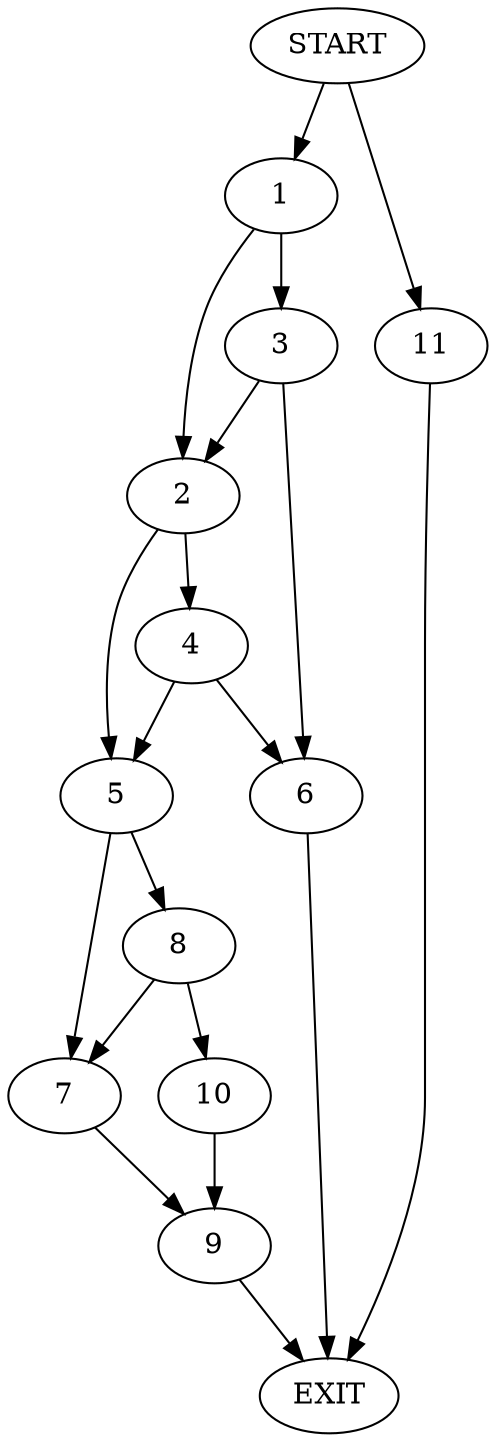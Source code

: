 digraph {
0 [label="START"]
12 [label="EXIT"]
0 -> 1
1 -> 2
1 -> 3
2 -> 4
2 -> 5
3 -> 2
3 -> 6
6 -> 12
4 -> 6
4 -> 5
5 -> 7
5 -> 8
7 -> 9
8 -> 10
8 -> 7
10 -> 9
9 -> 12
0 -> 11
11 -> 12
}
